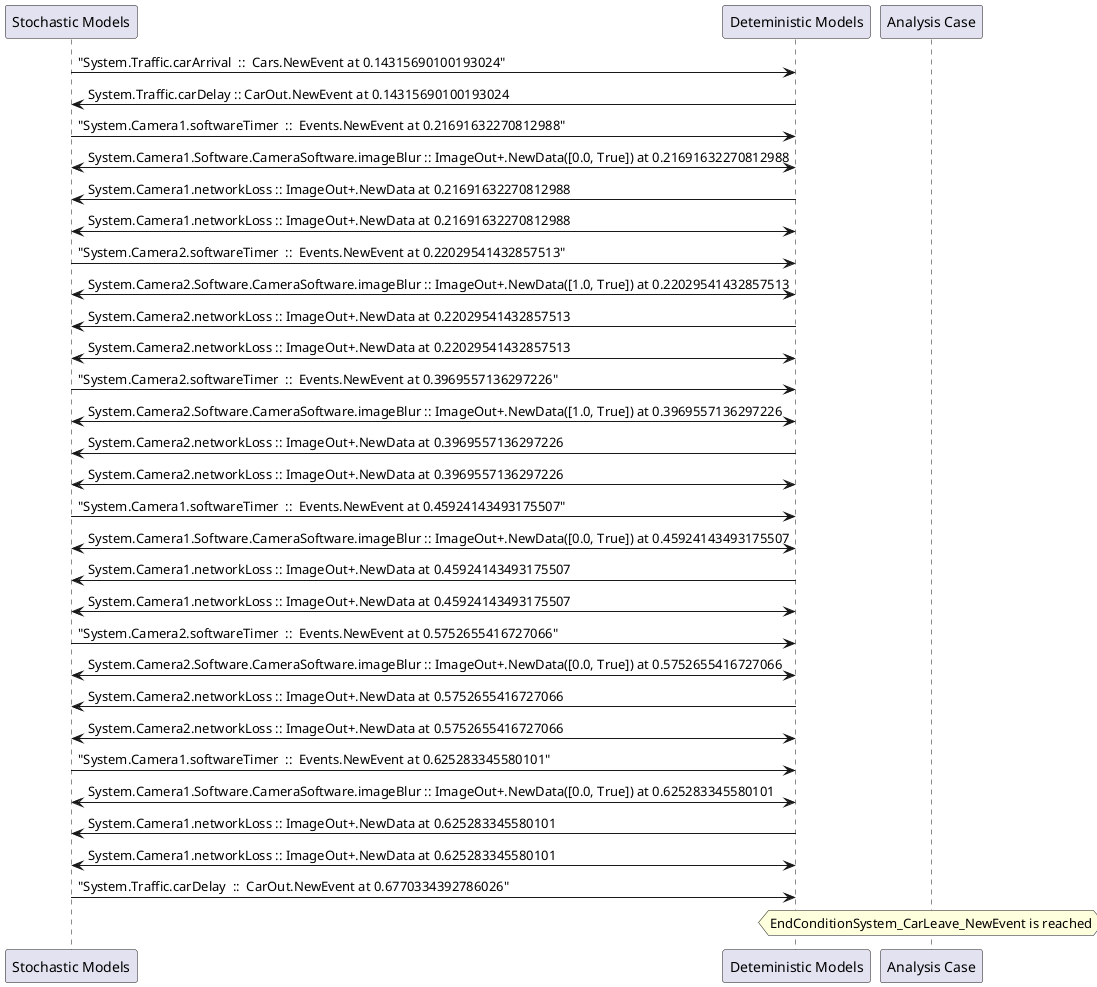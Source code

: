 
	@startuml
	participant "Stochastic Models" as stochmodel
	participant "Deteministic Models" as detmodel
	participant "Analysis Case" as analysis
	{8538_stop} stochmodel -> detmodel : "System.Traffic.carArrival  ::  Cars.NewEvent at 0.14315690100193024"
{8549_start} detmodel -> stochmodel : System.Traffic.carDelay :: CarOut.NewEvent at 0.14315690100193024
{8507_stop} stochmodel -> detmodel : "System.Camera1.softwareTimer  ::  Events.NewEvent at 0.21691632270812988"
detmodel <-> stochmodel : System.Camera1.Software.CameraSoftware.imageBlur :: ImageOut+.NewData([0.0, True]) at 0.21691632270812988
detmodel -> stochmodel : System.Camera1.networkLoss :: ImageOut+.NewData at 0.21691632270812988
detmodel <-> stochmodel : System.Camera1.networkLoss :: ImageOut+.NewData at 0.21691632270812988
{8522_stop} stochmodel -> detmodel : "System.Camera2.softwareTimer  ::  Events.NewEvent at 0.22029541432857513"
detmodel <-> stochmodel : System.Camera2.Software.CameraSoftware.imageBlur :: ImageOut+.NewData([1.0, True]) at 0.22029541432857513
detmodel -> stochmodel : System.Camera2.networkLoss :: ImageOut+.NewData at 0.22029541432857513
detmodel <-> stochmodel : System.Camera2.networkLoss :: ImageOut+.NewData at 0.22029541432857513
{8523_stop} stochmodel -> detmodel : "System.Camera2.softwareTimer  ::  Events.NewEvent at 0.3969557136297226"
detmodel <-> stochmodel : System.Camera2.Software.CameraSoftware.imageBlur :: ImageOut+.NewData([1.0, True]) at 0.3969557136297226
detmodel -> stochmodel : System.Camera2.networkLoss :: ImageOut+.NewData at 0.3969557136297226
detmodel <-> stochmodel : System.Camera2.networkLoss :: ImageOut+.NewData at 0.3969557136297226
{8508_stop} stochmodel -> detmodel : "System.Camera1.softwareTimer  ::  Events.NewEvent at 0.45924143493175507"
detmodel <-> stochmodel : System.Camera1.Software.CameraSoftware.imageBlur :: ImageOut+.NewData([0.0, True]) at 0.45924143493175507
detmodel -> stochmodel : System.Camera1.networkLoss :: ImageOut+.NewData at 0.45924143493175507
detmodel <-> stochmodel : System.Camera1.networkLoss :: ImageOut+.NewData at 0.45924143493175507
{8524_stop} stochmodel -> detmodel : "System.Camera2.softwareTimer  ::  Events.NewEvent at 0.5752655416727066"
detmodel <-> stochmodel : System.Camera2.Software.CameraSoftware.imageBlur :: ImageOut+.NewData([0.0, True]) at 0.5752655416727066
detmodel -> stochmodel : System.Camera2.networkLoss :: ImageOut+.NewData at 0.5752655416727066
detmodel <-> stochmodel : System.Camera2.networkLoss :: ImageOut+.NewData at 0.5752655416727066
{8509_stop} stochmodel -> detmodel : "System.Camera1.softwareTimer  ::  Events.NewEvent at 0.625283345580101"
detmodel <-> stochmodel : System.Camera1.Software.CameraSoftware.imageBlur :: ImageOut+.NewData([0.0, True]) at 0.625283345580101
detmodel -> stochmodel : System.Camera1.networkLoss :: ImageOut+.NewData at 0.625283345580101
detmodel <-> stochmodel : System.Camera1.networkLoss :: ImageOut+.NewData at 0.625283345580101
{8549_stop} stochmodel -> detmodel : "System.Traffic.carDelay  ::  CarOut.NewEvent at 0.6770334392786026"
{8549_start} <-> {8549_stop} : delay
hnote over analysis 
EndConditionSystem_CarLeave_NewEvent is reached
endnote
@enduml